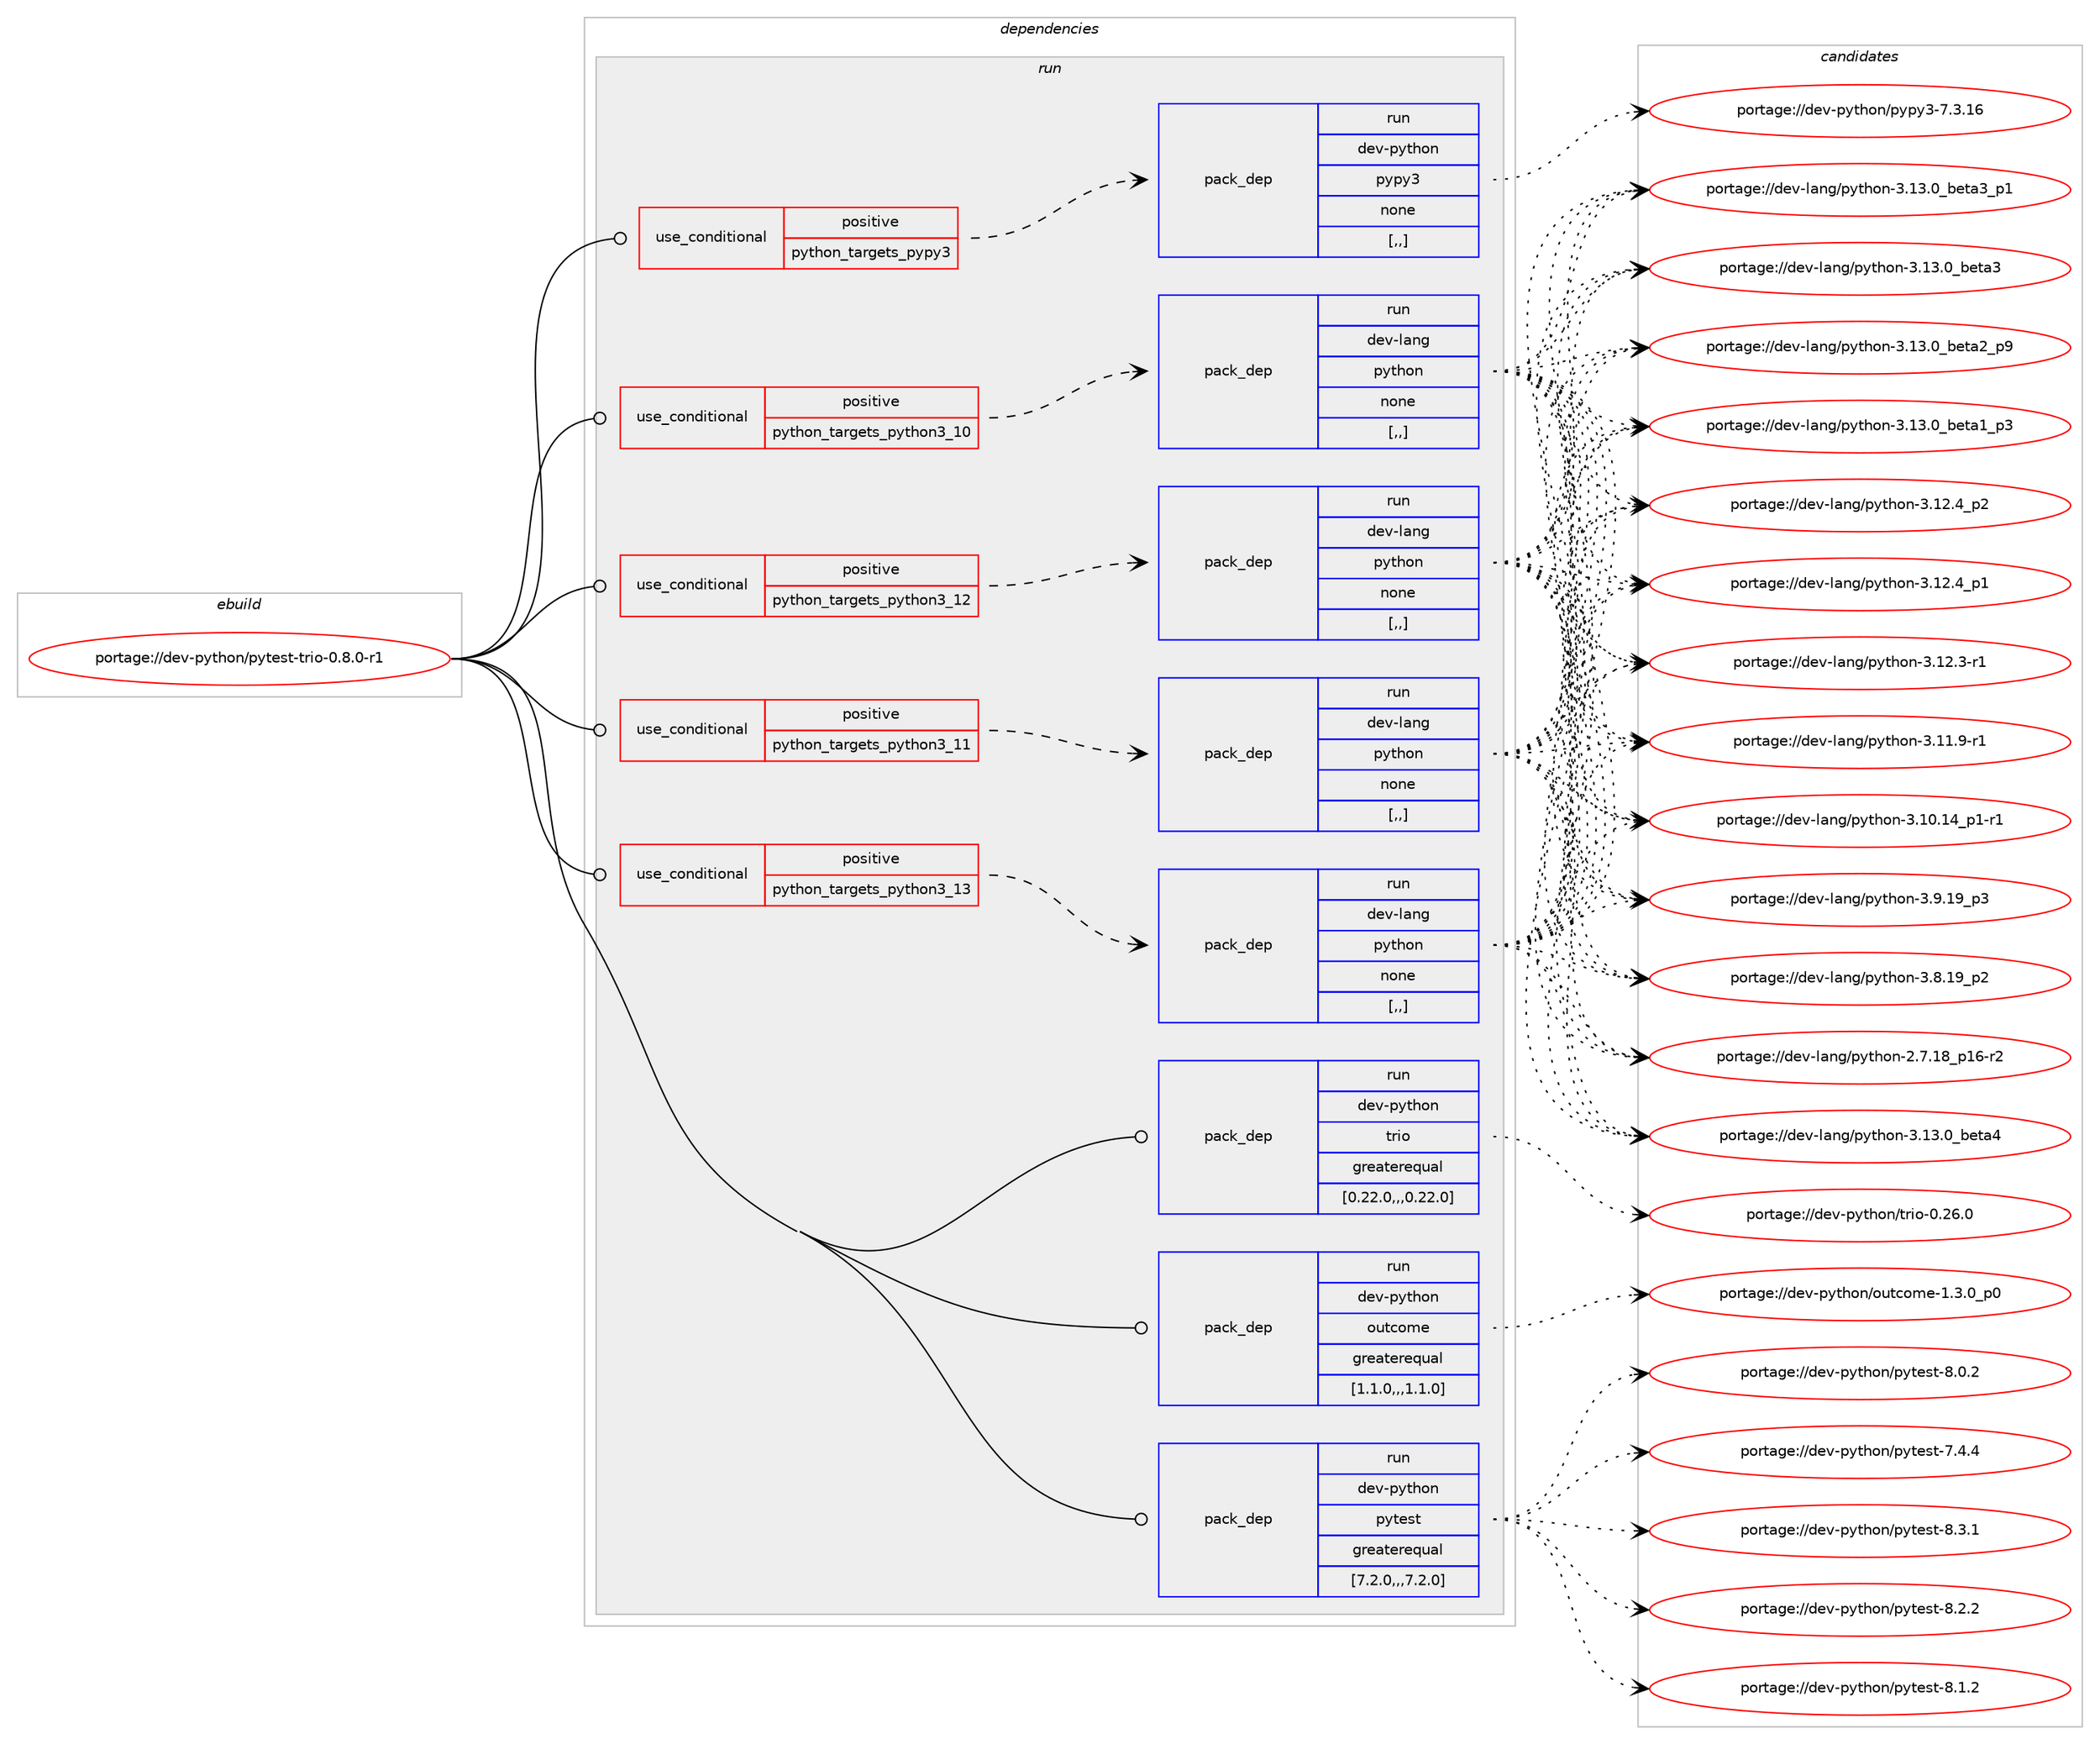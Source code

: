 digraph prolog {

# *************
# Graph options
# *************

newrank=true;
concentrate=true;
compound=true;
graph [rankdir=LR,fontname=Helvetica,fontsize=10,ranksep=1.5];#, ranksep=2.5, nodesep=0.2];
edge  [arrowhead=vee];
node  [fontname=Helvetica,fontsize=10];

# **********
# The ebuild
# **********

subgraph cluster_leftcol {
color=gray;
label=<<i>ebuild</i>>;
id [label="portage://dev-python/pytest-trio-0.8.0-r1", color=red, width=4, href="../dev-python/pytest-trio-0.8.0-r1.svg"];
}

# ****************
# The dependencies
# ****************

subgraph cluster_midcol {
color=gray;
label=<<i>dependencies</i>>;
subgraph cluster_compile {
fillcolor="#eeeeee";
style=filled;
label=<<i>compile</i>>;
}
subgraph cluster_compileandrun {
fillcolor="#eeeeee";
style=filled;
label=<<i>compile and run</i>>;
}
subgraph cluster_run {
fillcolor="#eeeeee";
style=filled;
label=<<i>run</i>>;
subgraph cond38469 {
dependency160539 [label=<<TABLE BORDER="0" CELLBORDER="1" CELLSPACING="0" CELLPADDING="4"><TR><TD ROWSPAN="3" CELLPADDING="10">use_conditional</TD></TR><TR><TD>positive</TD></TR><TR><TD>python_targets_pypy3</TD></TR></TABLE>>, shape=none, color=red];
subgraph pack120797 {
dependency160540 [label=<<TABLE BORDER="0" CELLBORDER="1" CELLSPACING="0" CELLPADDING="4" WIDTH="220"><TR><TD ROWSPAN="6" CELLPADDING="30">pack_dep</TD></TR><TR><TD WIDTH="110">run</TD></TR><TR><TD>dev-python</TD></TR><TR><TD>pypy3</TD></TR><TR><TD>none</TD></TR><TR><TD>[,,]</TD></TR></TABLE>>, shape=none, color=blue];
}
dependency160539:e -> dependency160540:w [weight=20,style="dashed",arrowhead="vee"];
}
id:e -> dependency160539:w [weight=20,style="solid",arrowhead="odot"];
subgraph cond38470 {
dependency160541 [label=<<TABLE BORDER="0" CELLBORDER="1" CELLSPACING="0" CELLPADDING="4"><TR><TD ROWSPAN="3" CELLPADDING="10">use_conditional</TD></TR><TR><TD>positive</TD></TR><TR><TD>python_targets_python3_10</TD></TR></TABLE>>, shape=none, color=red];
subgraph pack120798 {
dependency160542 [label=<<TABLE BORDER="0" CELLBORDER="1" CELLSPACING="0" CELLPADDING="4" WIDTH="220"><TR><TD ROWSPAN="6" CELLPADDING="30">pack_dep</TD></TR><TR><TD WIDTH="110">run</TD></TR><TR><TD>dev-lang</TD></TR><TR><TD>python</TD></TR><TR><TD>none</TD></TR><TR><TD>[,,]</TD></TR></TABLE>>, shape=none, color=blue];
}
dependency160541:e -> dependency160542:w [weight=20,style="dashed",arrowhead="vee"];
}
id:e -> dependency160541:w [weight=20,style="solid",arrowhead="odot"];
subgraph cond38471 {
dependency160543 [label=<<TABLE BORDER="0" CELLBORDER="1" CELLSPACING="0" CELLPADDING="4"><TR><TD ROWSPAN="3" CELLPADDING="10">use_conditional</TD></TR><TR><TD>positive</TD></TR><TR><TD>python_targets_python3_11</TD></TR></TABLE>>, shape=none, color=red];
subgraph pack120799 {
dependency160544 [label=<<TABLE BORDER="0" CELLBORDER="1" CELLSPACING="0" CELLPADDING="4" WIDTH="220"><TR><TD ROWSPAN="6" CELLPADDING="30">pack_dep</TD></TR><TR><TD WIDTH="110">run</TD></TR><TR><TD>dev-lang</TD></TR><TR><TD>python</TD></TR><TR><TD>none</TD></TR><TR><TD>[,,]</TD></TR></TABLE>>, shape=none, color=blue];
}
dependency160543:e -> dependency160544:w [weight=20,style="dashed",arrowhead="vee"];
}
id:e -> dependency160543:w [weight=20,style="solid",arrowhead="odot"];
subgraph cond38472 {
dependency160545 [label=<<TABLE BORDER="0" CELLBORDER="1" CELLSPACING="0" CELLPADDING="4"><TR><TD ROWSPAN="3" CELLPADDING="10">use_conditional</TD></TR><TR><TD>positive</TD></TR><TR><TD>python_targets_python3_12</TD></TR></TABLE>>, shape=none, color=red];
subgraph pack120800 {
dependency160546 [label=<<TABLE BORDER="0" CELLBORDER="1" CELLSPACING="0" CELLPADDING="4" WIDTH="220"><TR><TD ROWSPAN="6" CELLPADDING="30">pack_dep</TD></TR><TR><TD WIDTH="110">run</TD></TR><TR><TD>dev-lang</TD></TR><TR><TD>python</TD></TR><TR><TD>none</TD></TR><TR><TD>[,,]</TD></TR></TABLE>>, shape=none, color=blue];
}
dependency160545:e -> dependency160546:w [weight=20,style="dashed",arrowhead="vee"];
}
id:e -> dependency160545:w [weight=20,style="solid",arrowhead="odot"];
subgraph cond38473 {
dependency160547 [label=<<TABLE BORDER="0" CELLBORDER="1" CELLSPACING="0" CELLPADDING="4"><TR><TD ROWSPAN="3" CELLPADDING="10">use_conditional</TD></TR><TR><TD>positive</TD></TR><TR><TD>python_targets_python3_13</TD></TR></TABLE>>, shape=none, color=red];
subgraph pack120801 {
dependency160548 [label=<<TABLE BORDER="0" CELLBORDER="1" CELLSPACING="0" CELLPADDING="4" WIDTH="220"><TR><TD ROWSPAN="6" CELLPADDING="30">pack_dep</TD></TR><TR><TD WIDTH="110">run</TD></TR><TR><TD>dev-lang</TD></TR><TR><TD>python</TD></TR><TR><TD>none</TD></TR><TR><TD>[,,]</TD></TR></TABLE>>, shape=none, color=blue];
}
dependency160547:e -> dependency160548:w [weight=20,style="dashed",arrowhead="vee"];
}
id:e -> dependency160547:w [weight=20,style="solid",arrowhead="odot"];
subgraph pack120802 {
dependency160549 [label=<<TABLE BORDER="0" CELLBORDER="1" CELLSPACING="0" CELLPADDING="4" WIDTH="220"><TR><TD ROWSPAN="6" CELLPADDING="30">pack_dep</TD></TR><TR><TD WIDTH="110">run</TD></TR><TR><TD>dev-python</TD></TR><TR><TD>outcome</TD></TR><TR><TD>greaterequal</TD></TR><TR><TD>[1.1.0,,,1.1.0]</TD></TR></TABLE>>, shape=none, color=blue];
}
id:e -> dependency160549:w [weight=20,style="solid",arrowhead="odot"];
subgraph pack120803 {
dependency160550 [label=<<TABLE BORDER="0" CELLBORDER="1" CELLSPACING="0" CELLPADDING="4" WIDTH="220"><TR><TD ROWSPAN="6" CELLPADDING="30">pack_dep</TD></TR><TR><TD WIDTH="110">run</TD></TR><TR><TD>dev-python</TD></TR><TR><TD>pytest</TD></TR><TR><TD>greaterequal</TD></TR><TR><TD>[7.2.0,,,7.2.0]</TD></TR></TABLE>>, shape=none, color=blue];
}
id:e -> dependency160550:w [weight=20,style="solid",arrowhead="odot"];
subgraph pack120804 {
dependency160551 [label=<<TABLE BORDER="0" CELLBORDER="1" CELLSPACING="0" CELLPADDING="4" WIDTH="220"><TR><TD ROWSPAN="6" CELLPADDING="30">pack_dep</TD></TR><TR><TD WIDTH="110">run</TD></TR><TR><TD>dev-python</TD></TR><TR><TD>trio</TD></TR><TR><TD>greaterequal</TD></TR><TR><TD>[0.22.0,,,0.22.0]</TD></TR></TABLE>>, shape=none, color=blue];
}
id:e -> dependency160551:w [weight=20,style="solid",arrowhead="odot"];
}
}

# **************
# The candidates
# **************

subgraph cluster_choices {
rank=same;
color=gray;
label=<<i>candidates</i>>;

subgraph choice120797 {
color=black;
nodesep=1;
choice10010111845112121116104111110471121211121215145554651464954 [label="portage://dev-python/pypy3-7.3.16", color=red, width=4,href="../dev-python/pypy3-7.3.16.svg"];
dependency160540:e -> choice10010111845112121116104111110471121211121215145554651464954:w [style=dotted,weight="100"];
}
subgraph choice120798 {
color=black;
nodesep=1;
choice1001011184510897110103471121211161041111104551464951464895981011169752 [label="portage://dev-lang/python-3.13.0_beta4", color=red, width=4,href="../dev-lang/python-3.13.0_beta4.svg"];
choice10010111845108971101034711212111610411111045514649514648959810111697519511249 [label="portage://dev-lang/python-3.13.0_beta3_p1", color=red, width=4,href="../dev-lang/python-3.13.0_beta3_p1.svg"];
choice1001011184510897110103471121211161041111104551464951464895981011169751 [label="portage://dev-lang/python-3.13.0_beta3", color=red, width=4,href="../dev-lang/python-3.13.0_beta3.svg"];
choice10010111845108971101034711212111610411111045514649514648959810111697509511257 [label="portage://dev-lang/python-3.13.0_beta2_p9", color=red, width=4,href="../dev-lang/python-3.13.0_beta2_p9.svg"];
choice10010111845108971101034711212111610411111045514649514648959810111697499511251 [label="portage://dev-lang/python-3.13.0_beta1_p3", color=red, width=4,href="../dev-lang/python-3.13.0_beta1_p3.svg"];
choice100101118451089711010347112121116104111110455146495046529511250 [label="portage://dev-lang/python-3.12.4_p2", color=red, width=4,href="../dev-lang/python-3.12.4_p2.svg"];
choice100101118451089711010347112121116104111110455146495046529511249 [label="portage://dev-lang/python-3.12.4_p1", color=red, width=4,href="../dev-lang/python-3.12.4_p1.svg"];
choice100101118451089711010347112121116104111110455146495046514511449 [label="portage://dev-lang/python-3.12.3-r1", color=red, width=4,href="../dev-lang/python-3.12.3-r1.svg"];
choice100101118451089711010347112121116104111110455146494946574511449 [label="portage://dev-lang/python-3.11.9-r1", color=red, width=4,href="../dev-lang/python-3.11.9-r1.svg"];
choice100101118451089711010347112121116104111110455146494846495295112494511449 [label="portage://dev-lang/python-3.10.14_p1-r1", color=red, width=4,href="../dev-lang/python-3.10.14_p1-r1.svg"];
choice100101118451089711010347112121116104111110455146574649579511251 [label="portage://dev-lang/python-3.9.19_p3", color=red, width=4,href="../dev-lang/python-3.9.19_p3.svg"];
choice100101118451089711010347112121116104111110455146564649579511250 [label="portage://dev-lang/python-3.8.19_p2", color=red, width=4,href="../dev-lang/python-3.8.19_p2.svg"];
choice100101118451089711010347112121116104111110455046554649569511249544511450 [label="portage://dev-lang/python-2.7.18_p16-r2", color=red, width=4,href="../dev-lang/python-2.7.18_p16-r2.svg"];
dependency160542:e -> choice1001011184510897110103471121211161041111104551464951464895981011169752:w [style=dotted,weight="100"];
dependency160542:e -> choice10010111845108971101034711212111610411111045514649514648959810111697519511249:w [style=dotted,weight="100"];
dependency160542:e -> choice1001011184510897110103471121211161041111104551464951464895981011169751:w [style=dotted,weight="100"];
dependency160542:e -> choice10010111845108971101034711212111610411111045514649514648959810111697509511257:w [style=dotted,weight="100"];
dependency160542:e -> choice10010111845108971101034711212111610411111045514649514648959810111697499511251:w [style=dotted,weight="100"];
dependency160542:e -> choice100101118451089711010347112121116104111110455146495046529511250:w [style=dotted,weight="100"];
dependency160542:e -> choice100101118451089711010347112121116104111110455146495046529511249:w [style=dotted,weight="100"];
dependency160542:e -> choice100101118451089711010347112121116104111110455146495046514511449:w [style=dotted,weight="100"];
dependency160542:e -> choice100101118451089711010347112121116104111110455146494946574511449:w [style=dotted,weight="100"];
dependency160542:e -> choice100101118451089711010347112121116104111110455146494846495295112494511449:w [style=dotted,weight="100"];
dependency160542:e -> choice100101118451089711010347112121116104111110455146574649579511251:w [style=dotted,weight="100"];
dependency160542:e -> choice100101118451089711010347112121116104111110455146564649579511250:w [style=dotted,weight="100"];
dependency160542:e -> choice100101118451089711010347112121116104111110455046554649569511249544511450:w [style=dotted,weight="100"];
}
subgraph choice120799 {
color=black;
nodesep=1;
choice1001011184510897110103471121211161041111104551464951464895981011169752 [label="portage://dev-lang/python-3.13.0_beta4", color=red, width=4,href="../dev-lang/python-3.13.0_beta4.svg"];
choice10010111845108971101034711212111610411111045514649514648959810111697519511249 [label="portage://dev-lang/python-3.13.0_beta3_p1", color=red, width=4,href="../dev-lang/python-3.13.0_beta3_p1.svg"];
choice1001011184510897110103471121211161041111104551464951464895981011169751 [label="portage://dev-lang/python-3.13.0_beta3", color=red, width=4,href="../dev-lang/python-3.13.0_beta3.svg"];
choice10010111845108971101034711212111610411111045514649514648959810111697509511257 [label="portage://dev-lang/python-3.13.0_beta2_p9", color=red, width=4,href="../dev-lang/python-3.13.0_beta2_p9.svg"];
choice10010111845108971101034711212111610411111045514649514648959810111697499511251 [label="portage://dev-lang/python-3.13.0_beta1_p3", color=red, width=4,href="../dev-lang/python-3.13.0_beta1_p3.svg"];
choice100101118451089711010347112121116104111110455146495046529511250 [label="portage://dev-lang/python-3.12.4_p2", color=red, width=4,href="../dev-lang/python-3.12.4_p2.svg"];
choice100101118451089711010347112121116104111110455146495046529511249 [label="portage://dev-lang/python-3.12.4_p1", color=red, width=4,href="../dev-lang/python-3.12.4_p1.svg"];
choice100101118451089711010347112121116104111110455146495046514511449 [label="portage://dev-lang/python-3.12.3-r1", color=red, width=4,href="../dev-lang/python-3.12.3-r1.svg"];
choice100101118451089711010347112121116104111110455146494946574511449 [label="portage://dev-lang/python-3.11.9-r1", color=red, width=4,href="../dev-lang/python-3.11.9-r1.svg"];
choice100101118451089711010347112121116104111110455146494846495295112494511449 [label="portage://dev-lang/python-3.10.14_p1-r1", color=red, width=4,href="../dev-lang/python-3.10.14_p1-r1.svg"];
choice100101118451089711010347112121116104111110455146574649579511251 [label="portage://dev-lang/python-3.9.19_p3", color=red, width=4,href="../dev-lang/python-3.9.19_p3.svg"];
choice100101118451089711010347112121116104111110455146564649579511250 [label="portage://dev-lang/python-3.8.19_p2", color=red, width=4,href="../dev-lang/python-3.8.19_p2.svg"];
choice100101118451089711010347112121116104111110455046554649569511249544511450 [label="portage://dev-lang/python-2.7.18_p16-r2", color=red, width=4,href="../dev-lang/python-2.7.18_p16-r2.svg"];
dependency160544:e -> choice1001011184510897110103471121211161041111104551464951464895981011169752:w [style=dotted,weight="100"];
dependency160544:e -> choice10010111845108971101034711212111610411111045514649514648959810111697519511249:w [style=dotted,weight="100"];
dependency160544:e -> choice1001011184510897110103471121211161041111104551464951464895981011169751:w [style=dotted,weight="100"];
dependency160544:e -> choice10010111845108971101034711212111610411111045514649514648959810111697509511257:w [style=dotted,weight="100"];
dependency160544:e -> choice10010111845108971101034711212111610411111045514649514648959810111697499511251:w [style=dotted,weight="100"];
dependency160544:e -> choice100101118451089711010347112121116104111110455146495046529511250:w [style=dotted,weight="100"];
dependency160544:e -> choice100101118451089711010347112121116104111110455146495046529511249:w [style=dotted,weight="100"];
dependency160544:e -> choice100101118451089711010347112121116104111110455146495046514511449:w [style=dotted,weight="100"];
dependency160544:e -> choice100101118451089711010347112121116104111110455146494946574511449:w [style=dotted,weight="100"];
dependency160544:e -> choice100101118451089711010347112121116104111110455146494846495295112494511449:w [style=dotted,weight="100"];
dependency160544:e -> choice100101118451089711010347112121116104111110455146574649579511251:w [style=dotted,weight="100"];
dependency160544:e -> choice100101118451089711010347112121116104111110455146564649579511250:w [style=dotted,weight="100"];
dependency160544:e -> choice100101118451089711010347112121116104111110455046554649569511249544511450:w [style=dotted,weight="100"];
}
subgraph choice120800 {
color=black;
nodesep=1;
choice1001011184510897110103471121211161041111104551464951464895981011169752 [label="portage://dev-lang/python-3.13.0_beta4", color=red, width=4,href="../dev-lang/python-3.13.0_beta4.svg"];
choice10010111845108971101034711212111610411111045514649514648959810111697519511249 [label="portage://dev-lang/python-3.13.0_beta3_p1", color=red, width=4,href="../dev-lang/python-3.13.0_beta3_p1.svg"];
choice1001011184510897110103471121211161041111104551464951464895981011169751 [label="portage://dev-lang/python-3.13.0_beta3", color=red, width=4,href="../dev-lang/python-3.13.0_beta3.svg"];
choice10010111845108971101034711212111610411111045514649514648959810111697509511257 [label="portage://dev-lang/python-3.13.0_beta2_p9", color=red, width=4,href="../dev-lang/python-3.13.0_beta2_p9.svg"];
choice10010111845108971101034711212111610411111045514649514648959810111697499511251 [label="portage://dev-lang/python-3.13.0_beta1_p3", color=red, width=4,href="../dev-lang/python-3.13.0_beta1_p3.svg"];
choice100101118451089711010347112121116104111110455146495046529511250 [label="portage://dev-lang/python-3.12.4_p2", color=red, width=4,href="../dev-lang/python-3.12.4_p2.svg"];
choice100101118451089711010347112121116104111110455146495046529511249 [label="portage://dev-lang/python-3.12.4_p1", color=red, width=4,href="../dev-lang/python-3.12.4_p1.svg"];
choice100101118451089711010347112121116104111110455146495046514511449 [label="portage://dev-lang/python-3.12.3-r1", color=red, width=4,href="../dev-lang/python-3.12.3-r1.svg"];
choice100101118451089711010347112121116104111110455146494946574511449 [label="portage://dev-lang/python-3.11.9-r1", color=red, width=4,href="../dev-lang/python-3.11.9-r1.svg"];
choice100101118451089711010347112121116104111110455146494846495295112494511449 [label="portage://dev-lang/python-3.10.14_p1-r1", color=red, width=4,href="../dev-lang/python-3.10.14_p1-r1.svg"];
choice100101118451089711010347112121116104111110455146574649579511251 [label="portage://dev-lang/python-3.9.19_p3", color=red, width=4,href="../dev-lang/python-3.9.19_p3.svg"];
choice100101118451089711010347112121116104111110455146564649579511250 [label="portage://dev-lang/python-3.8.19_p2", color=red, width=4,href="../dev-lang/python-3.8.19_p2.svg"];
choice100101118451089711010347112121116104111110455046554649569511249544511450 [label="portage://dev-lang/python-2.7.18_p16-r2", color=red, width=4,href="../dev-lang/python-2.7.18_p16-r2.svg"];
dependency160546:e -> choice1001011184510897110103471121211161041111104551464951464895981011169752:w [style=dotted,weight="100"];
dependency160546:e -> choice10010111845108971101034711212111610411111045514649514648959810111697519511249:w [style=dotted,weight="100"];
dependency160546:e -> choice1001011184510897110103471121211161041111104551464951464895981011169751:w [style=dotted,weight="100"];
dependency160546:e -> choice10010111845108971101034711212111610411111045514649514648959810111697509511257:w [style=dotted,weight="100"];
dependency160546:e -> choice10010111845108971101034711212111610411111045514649514648959810111697499511251:w [style=dotted,weight="100"];
dependency160546:e -> choice100101118451089711010347112121116104111110455146495046529511250:w [style=dotted,weight="100"];
dependency160546:e -> choice100101118451089711010347112121116104111110455146495046529511249:w [style=dotted,weight="100"];
dependency160546:e -> choice100101118451089711010347112121116104111110455146495046514511449:w [style=dotted,weight="100"];
dependency160546:e -> choice100101118451089711010347112121116104111110455146494946574511449:w [style=dotted,weight="100"];
dependency160546:e -> choice100101118451089711010347112121116104111110455146494846495295112494511449:w [style=dotted,weight="100"];
dependency160546:e -> choice100101118451089711010347112121116104111110455146574649579511251:w [style=dotted,weight="100"];
dependency160546:e -> choice100101118451089711010347112121116104111110455146564649579511250:w [style=dotted,weight="100"];
dependency160546:e -> choice100101118451089711010347112121116104111110455046554649569511249544511450:w [style=dotted,weight="100"];
}
subgraph choice120801 {
color=black;
nodesep=1;
choice1001011184510897110103471121211161041111104551464951464895981011169752 [label="portage://dev-lang/python-3.13.0_beta4", color=red, width=4,href="../dev-lang/python-3.13.0_beta4.svg"];
choice10010111845108971101034711212111610411111045514649514648959810111697519511249 [label="portage://dev-lang/python-3.13.0_beta3_p1", color=red, width=4,href="../dev-lang/python-3.13.0_beta3_p1.svg"];
choice1001011184510897110103471121211161041111104551464951464895981011169751 [label="portage://dev-lang/python-3.13.0_beta3", color=red, width=4,href="../dev-lang/python-3.13.0_beta3.svg"];
choice10010111845108971101034711212111610411111045514649514648959810111697509511257 [label="portage://dev-lang/python-3.13.0_beta2_p9", color=red, width=4,href="../dev-lang/python-3.13.0_beta2_p9.svg"];
choice10010111845108971101034711212111610411111045514649514648959810111697499511251 [label="portage://dev-lang/python-3.13.0_beta1_p3", color=red, width=4,href="../dev-lang/python-3.13.0_beta1_p3.svg"];
choice100101118451089711010347112121116104111110455146495046529511250 [label="portage://dev-lang/python-3.12.4_p2", color=red, width=4,href="../dev-lang/python-3.12.4_p2.svg"];
choice100101118451089711010347112121116104111110455146495046529511249 [label="portage://dev-lang/python-3.12.4_p1", color=red, width=4,href="../dev-lang/python-3.12.4_p1.svg"];
choice100101118451089711010347112121116104111110455146495046514511449 [label="portage://dev-lang/python-3.12.3-r1", color=red, width=4,href="../dev-lang/python-3.12.3-r1.svg"];
choice100101118451089711010347112121116104111110455146494946574511449 [label="portage://dev-lang/python-3.11.9-r1", color=red, width=4,href="../dev-lang/python-3.11.9-r1.svg"];
choice100101118451089711010347112121116104111110455146494846495295112494511449 [label="portage://dev-lang/python-3.10.14_p1-r1", color=red, width=4,href="../dev-lang/python-3.10.14_p1-r1.svg"];
choice100101118451089711010347112121116104111110455146574649579511251 [label="portage://dev-lang/python-3.9.19_p3", color=red, width=4,href="../dev-lang/python-3.9.19_p3.svg"];
choice100101118451089711010347112121116104111110455146564649579511250 [label="portage://dev-lang/python-3.8.19_p2", color=red, width=4,href="../dev-lang/python-3.8.19_p2.svg"];
choice100101118451089711010347112121116104111110455046554649569511249544511450 [label="portage://dev-lang/python-2.7.18_p16-r2", color=red, width=4,href="../dev-lang/python-2.7.18_p16-r2.svg"];
dependency160548:e -> choice1001011184510897110103471121211161041111104551464951464895981011169752:w [style=dotted,weight="100"];
dependency160548:e -> choice10010111845108971101034711212111610411111045514649514648959810111697519511249:w [style=dotted,weight="100"];
dependency160548:e -> choice1001011184510897110103471121211161041111104551464951464895981011169751:w [style=dotted,weight="100"];
dependency160548:e -> choice10010111845108971101034711212111610411111045514649514648959810111697509511257:w [style=dotted,weight="100"];
dependency160548:e -> choice10010111845108971101034711212111610411111045514649514648959810111697499511251:w [style=dotted,weight="100"];
dependency160548:e -> choice100101118451089711010347112121116104111110455146495046529511250:w [style=dotted,weight="100"];
dependency160548:e -> choice100101118451089711010347112121116104111110455146495046529511249:w [style=dotted,weight="100"];
dependency160548:e -> choice100101118451089711010347112121116104111110455146495046514511449:w [style=dotted,weight="100"];
dependency160548:e -> choice100101118451089711010347112121116104111110455146494946574511449:w [style=dotted,weight="100"];
dependency160548:e -> choice100101118451089711010347112121116104111110455146494846495295112494511449:w [style=dotted,weight="100"];
dependency160548:e -> choice100101118451089711010347112121116104111110455146574649579511251:w [style=dotted,weight="100"];
dependency160548:e -> choice100101118451089711010347112121116104111110455146564649579511250:w [style=dotted,weight="100"];
dependency160548:e -> choice100101118451089711010347112121116104111110455046554649569511249544511450:w [style=dotted,weight="100"];
}
subgraph choice120802 {
color=black;
nodesep=1;
choice1001011184511212111610411111047111117116991111091014549465146489511248 [label="portage://dev-python/outcome-1.3.0_p0", color=red, width=4,href="../dev-python/outcome-1.3.0_p0.svg"];
dependency160549:e -> choice1001011184511212111610411111047111117116991111091014549465146489511248:w [style=dotted,weight="100"];
}
subgraph choice120803 {
color=black;
nodesep=1;
choice1001011184511212111610411111047112121116101115116455646514649 [label="portage://dev-python/pytest-8.3.1", color=red, width=4,href="../dev-python/pytest-8.3.1.svg"];
choice1001011184511212111610411111047112121116101115116455646504650 [label="portage://dev-python/pytest-8.2.2", color=red, width=4,href="../dev-python/pytest-8.2.2.svg"];
choice1001011184511212111610411111047112121116101115116455646494650 [label="portage://dev-python/pytest-8.1.2", color=red, width=4,href="../dev-python/pytest-8.1.2.svg"];
choice1001011184511212111610411111047112121116101115116455646484650 [label="portage://dev-python/pytest-8.0.2", color=red, width=4,href="../dev-python/pytest-8.0.2.svg"];
choice1001011184511212111610411111047112121116101115116455546524652 [label="portage://dev-python/pytest-7.4.4", color=red, width=4,href="../dev-python/pytest-7.4.4.svg"];
dependency160550:e -> choice1001011184511212111610411111047112121116101115116455646514649:w [style=dotted,weight="100"];
dependency160550:e -> choice1001011184511212111610411111047112121116101115116455646504650:w [style=dotted,weight="100"];
dependency160550:e -> choice1001011184511212111610411111047112121116101115116455646494650:w [style=dotted,weight="100"];
dependency160550:e -> choice1001011184511212111610411111047112121116101115116455646484650:w [style=dotted,weight="100"];
dependency160550:e -> choice1001011184511212111610411111047112121116101115116455546524652:w [style=dotted,weight="100"];
}
subgraph choice120804 {
color=black;
nodesep=1;
choice100101118451121211161041111104711611410511145484650544648 [label="portage://dev-python/trio-0.26.0", color=red, width=4,href="../dev-python/trio-0.26.0.svg"];
dependency160551:e -> choice100101118451121211161041111104711611410511145484650544648:w [style=dotted,weight="100"];
}
}

}
